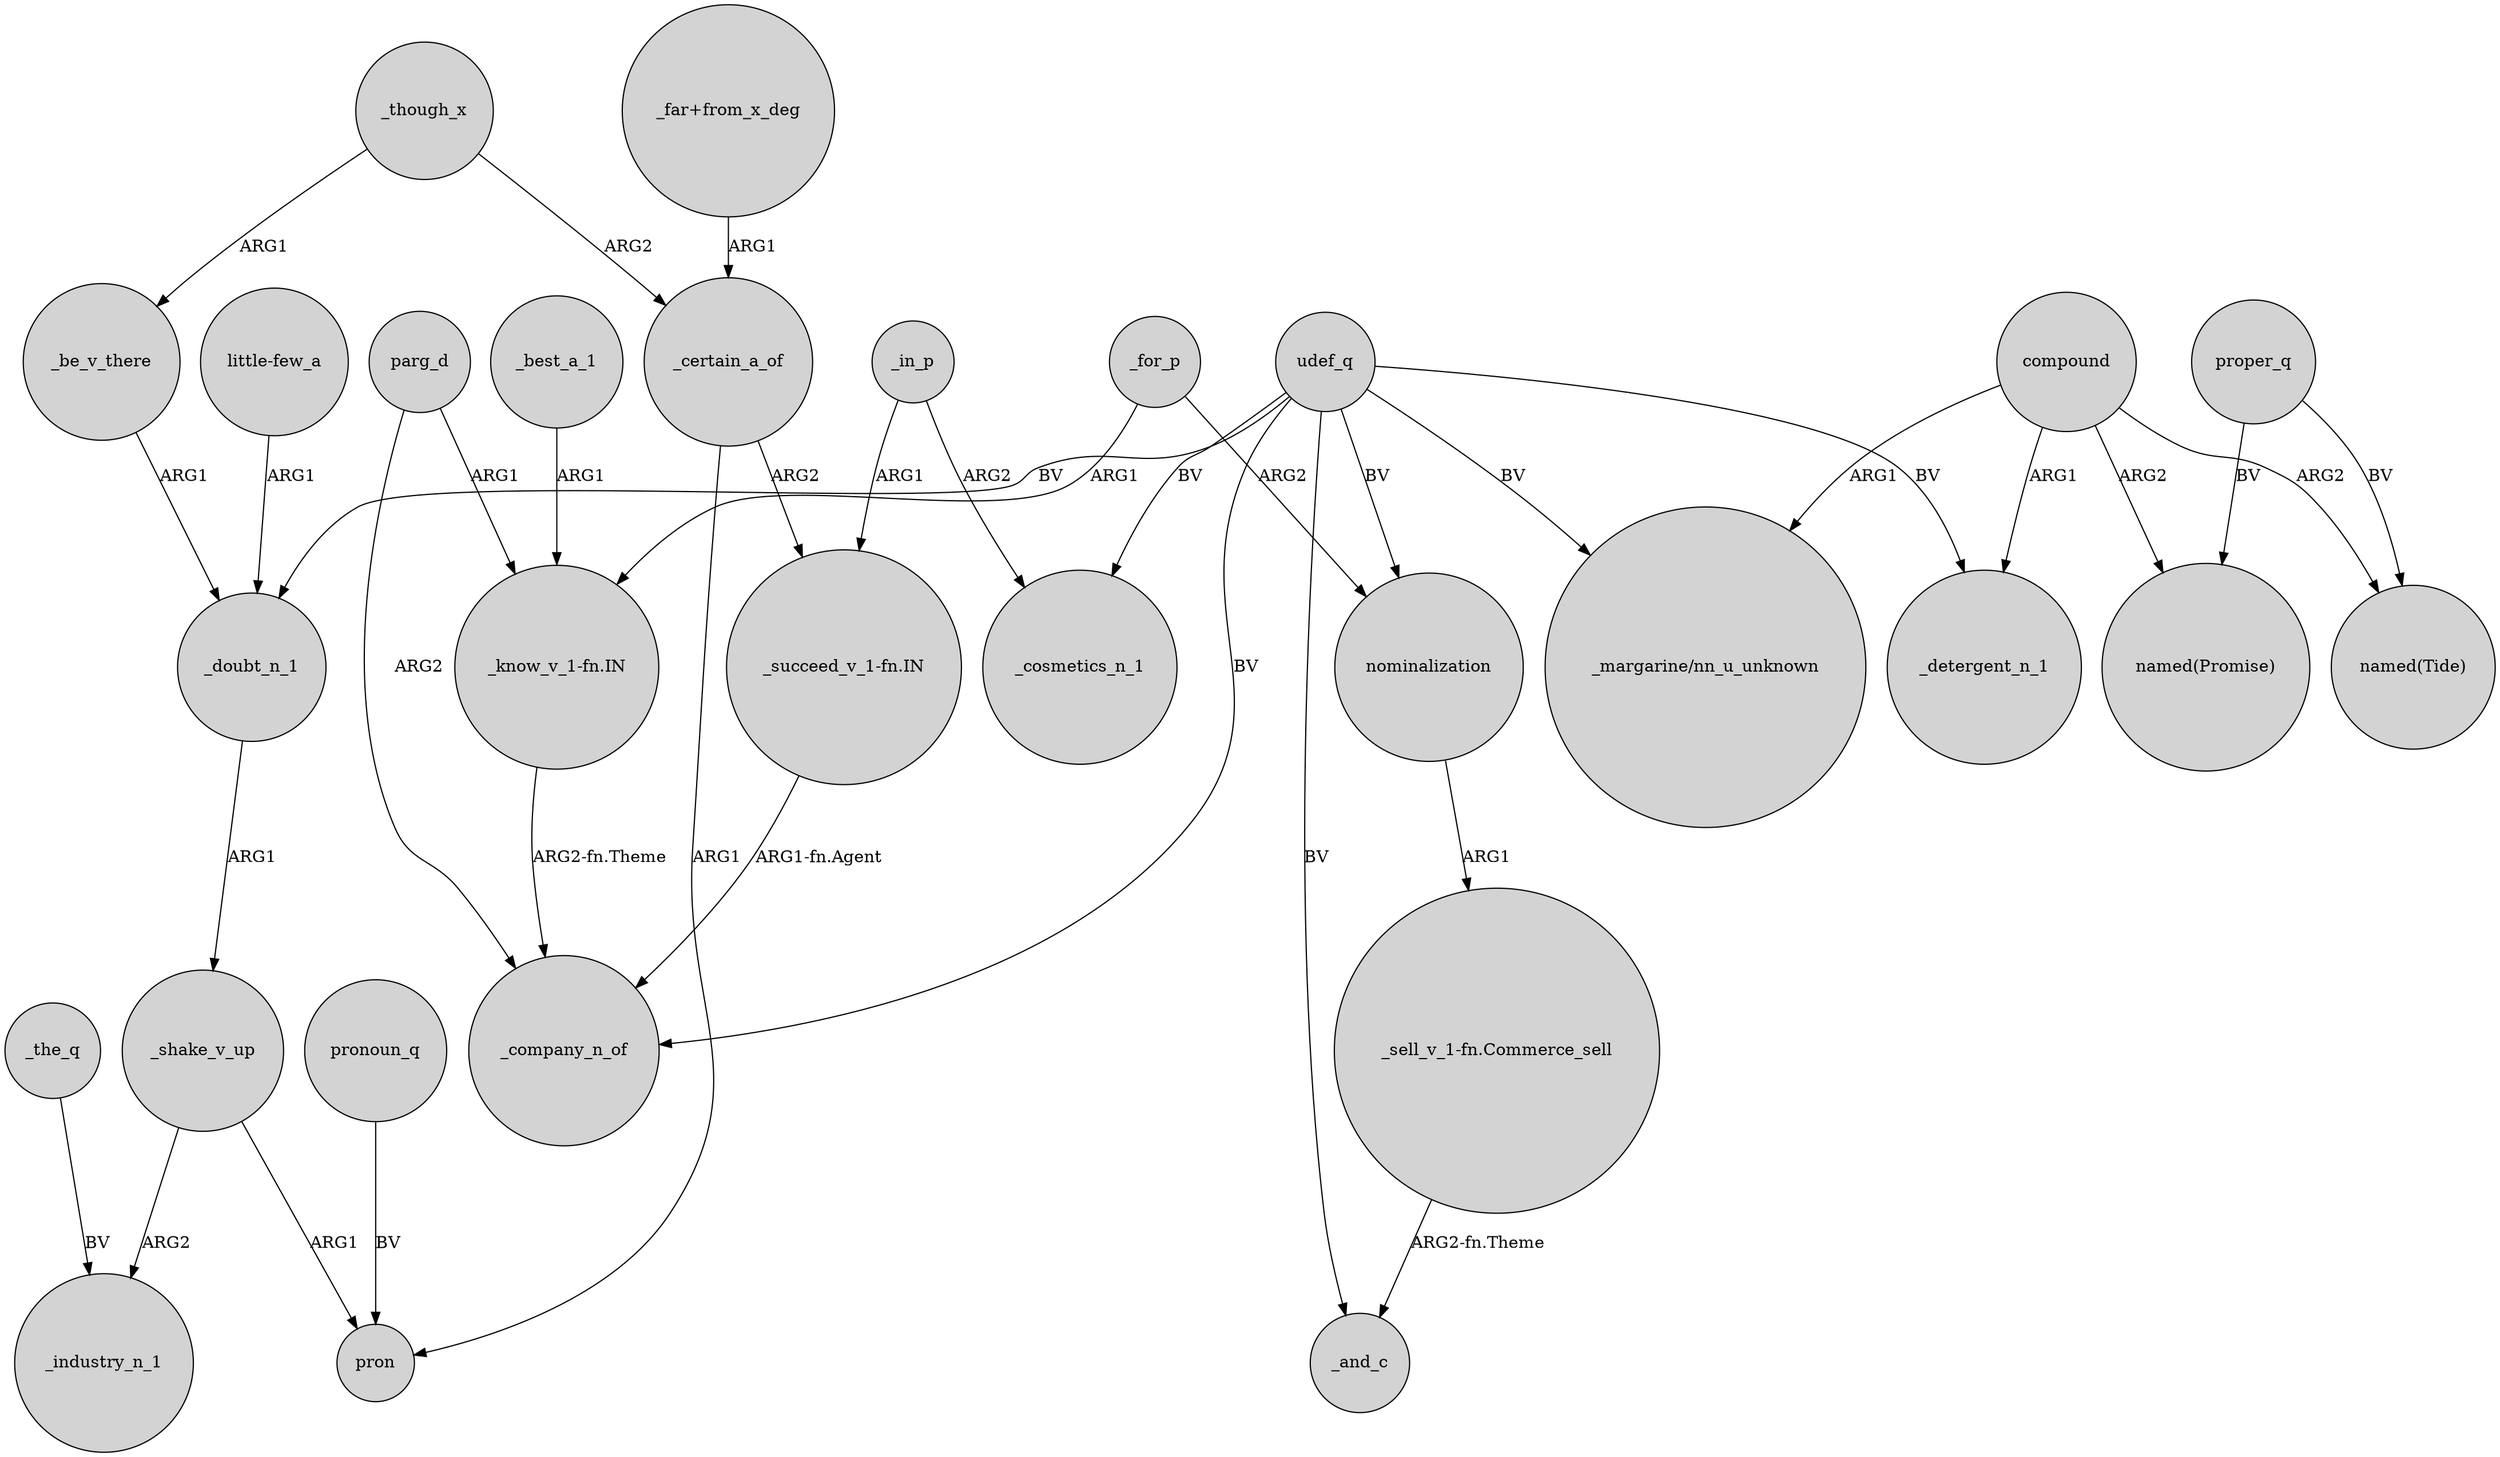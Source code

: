 digraph {
	node [shape=circle style=filled]
	_shake_v_up -> _industry_n_1 [label=ARG2]
	_though_x -> _certain_a_of [label=ARG2]
	parg_d -> "_know_v_1-fn.IN" [label=ARG1]
	udef_q -> "_margarine/nn_u_unknown" [label=BV]
	_in_p -> _cosmetics_n_1 [label=ARG2]
	compound -> "_margarine/nn_u_unknown" [label=ARG1]
	_certain_a_of -> "_succeed_v_1-fn.IN" [label=ARG2]
	compound -> _detergent_n_1 [label=ARG1]
	"_far+from_x_deg" -> _certain_a_of [label=ARG1]
	_for_p -> nominalization [label=ARG2]
	udef_q -> _detergent_n_1 [label=BV]
	"_know_v_1-fn.IN" -> _company_n_of [label="ARG2-fn.Theme"]
	_certain_a_of -> pron [label=ARG1]
	_though_x -> _be_v_there [label=ARG1]
	_the_q -> _industry_n_1 [label=BV]
	"_succeed_v_1-fn.IN" -> _company_n_of [label="ARG1-fn.Agent"]
	proper_q -> "named(Tide)" [label=BV]
	pronoun_q -> pron [label=BV]
	nominalization -> "_sell_v_1-fn.Commerce_sell" [label=ARG1]
	_in_p -> "_succeed_v_1-fn.IN" [label=ARG1]
	_best_a_1 -> "_know_v_1-fn.IN" [label=ARG1]
	compound -> "named(Tide)" [label=ARG2]
	"_sell_v_1-fn.Commerce_sell" -> _and_c [label="ARG2-fn.Theme"]
	proper_q -> "named(Promise)" [label=BV]
	parg_d -> _company_n_of [label=ARG2]
	udef_q -> nominalization [label=BV]
	udef_q -> _cosmetics_n_1 [label=BV]
	_be_v_there -> _doubt_n_1 [label=ARG1]
	_shake_v_up -> pron [label=ARG1]
	_for_p -> "_know_v_1-fn.IN" [label=ARG1]
	_doubt_n_1 -> _shake_v_up [label=ARG1]
	udef_q -> _company_n_of [label=BV]
	udef_q -> _and_c [label=BV]
	udef_q -> _doubt_n_1 [label=BV]
	compound -> "named(Promise)" [label=ARG2]
	"little-few_a" -> _doubt_n_1 [label=ARG1]
}
